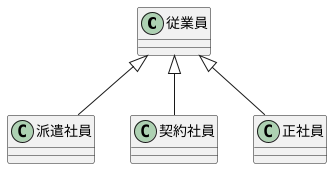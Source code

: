 @startuml
class 従業員 {}

class 派遣社員 {}

class 契約社員 {}

class 正社員 {}

派遣社員  -up-|> 従業員
契約社員 -up-|> 従業員
正社員 -up-|> 従業員
@enduml